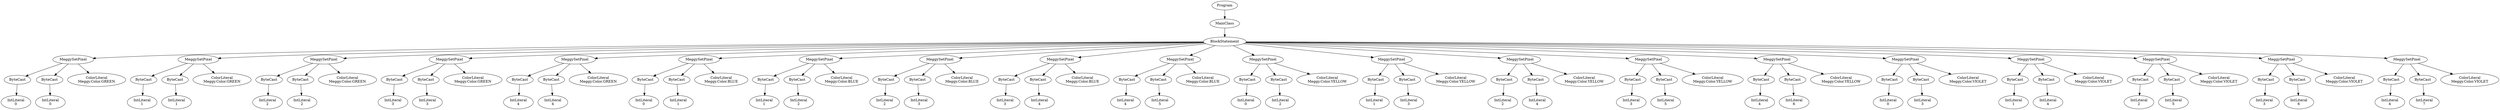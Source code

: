 digraph ASTGraph {
0 [ label="Program" ];
1 [ label="MainClass" ];
0 -> 1
2 [ label="BlockStatement" ];
1 -> 2
3 [ label="MeggySetPixel" ];
2 -> 3
4 [ label="ByteCast" ];
3 -> 4
5 [ label="IntLiteral\n0" ];
4 -> 5
6 [ label="ByteCast" ];
3 -> 6
7 [ label="IntLiteral\n0" ];
6 -> 7
8 [ label="ColorLiteral\nMeggy.Color.GREEN" ];
3 -> 8
9 [ label="MeggySetPixel" ];
2 -> 9
10 [ label="ByteCast" ];
9 -> 10
11 [ label="IntLiteral\n1" ];
10 -> 11
12 [ label="ByteCast" ];
9 -> 12
13 [ label="IntLiteral\n1" ];
12 -> 13
14 [ label="ColorLiteral\nMeggy.Color.GREEN" ];
9 -> 14
15 [ label="MeggySetPixel" ];
2 -> 15
16 [ label="ByteCast" ];
15 -> 16
17 [ label="IntLiteral\n2" ];
16 -> 17
18 [ label="ByteCast" ];
15 -> 18
19 [ label="IntLiteral\n2" ];
18 -> 19
20 [ label="ColorLiteral\nMeggy.Color.GREEN" ];
15 -> 20
21 [ label="MeggySetPixel" ];
2 -> 21
22 [ label="ByteCast" ];
21 -> 22
23 [ label="IntLiteral\n3" ];
22 -> 23
24 [ label="ByteCast" ];
21 -> 24
25 [ label="IntLiteral\n3" ];
24 -> 25
26 [ label="ColorLiteral\nMeggy.Color.GREEN" ];
21 -> 26
27 [ label="MeggySetPixel" ];
2 -> 27
28 [ label="ByteCast" ];
27 -> 28
29 [ label="IntLiteral\n4" ];
28 -> 29
30 [ label="ByteCast" ];
27 -> 30
31 [ label="IntLiteral\n4" ];
30 -> 31
32 [ label="ColorLiteral\nMeggy.Color.GREEN" ];
27 -> 32
33 [ label="MeggySetPixel" ];
2 -> 33
34 [ label="ByteCast" ];
33 -> 34
35 [ label="IntLiteral\n0" ];
34 -> 35
36 [ label="ByteCast" ];
33 -> 36
37 [ label="IntLiteral\n1" ];
36 -> 37
38 [ label="ColorLiteral\nMeggy.Color.BLUE" ];
33 -> 38
39 [ label="MeggySetPixel" ];
2 -> 39
40 [ label="ByteCast" ];
39 -> 40
41 [ label="IntLiteral\n1" ];
40 -> 41
42 [ label="ByteCast" ];
39 -> 42
43 [ label="IntLiteral\n2" ];
42 -> 43
44 [ label="ColorLiteral\nMeggy.Color.BLUE" ];
39 -> 44
45 [ label="MeggySetPixel" ];
2 -> 45
46 [ label="ByteCast" ];
45 -> 46
47 [ label="IntLiteral\n2" ];
46 -> 47
48 [ label="ByteCast" ];
45 -> 48
49 [ label="IntLiteral\n3" ];
48 -> 49
50 [ label="ColorLiteral\nMeggy.Color.BLUE" ];
45 -> 50
51 [ label="MeggySetPixel" ];
2 -> 51
52 [ label="ByteCast" ];
51 -> 52
53 [ label="IntLiteral\n3" ];
52 -> 53
54 [ label="ByteCast" ];
51 -> 54
55 [ label="IntLiteral\n4" ];
54 -> 55
56 [ label="ColorLiteral\nMeggy.Color.BLUE" ];
51 -> 56
57 [ label="MeggySetPixel" ];
2 -> 57
58 [ label="ByteCast" ];
57 -> 58
59 [ label="IntLiteral\n4" ];
58 -> 59
60 [ label="ByteCast" ];
57 -> 60
61 [ label="IntLiteral\n5" ];
60 -> 61
62 [ label="ColorLiteral\nMeggy.Color.BLUE" ];
57 -> 62
63 [ label="MeggySetPixel" ];
2 -> 63
64 [ label="ByteCast" ];
63 -> 64
65 [ label="IntLiteral\n0" ];
64 -> 65
66 [ label="ByteCast" ];
63 -> 66
67 [ label="IntLiteral\n2" ];
66 -> 67
68 [ label="ColorLiteral\nMeggy.Color.YELLOW" ];
63 -> 68
69 [ label="MeggySetPixel" ];
2 -> 69
70 [ label="ByteCast" ];
69 -> 70
71 [ label="IntLiteral\n1" ];
70 -> 71
72 [ label="ByteCast" ];
69 -> 72
73 [ label="IntLiteral\n3" ];
72 -> 73
74 [ label="ColorLiteral\nMeggy.Color.YELLOW" ];
69 -> 74
75 [ label="MeggySetPixel" ];
2 -> 75
76 [ label="ByteCast" ];
75 -> 76
77 [ label="IntLiteral\n2" ];
76 -> 77
78 [ label="ByteCast" ];
75 -> 78
79 [ label="IntLiteral\n4" ];
78 -> 79
80 [ label="ColorLiteral\nMeggy.Color.YELLOW" ];
75 -> 80
81 [ label="MeggySetPixel" ];
2 -> 81
82 [ label="ByteCast" ];
81 -> 82
83 [ label="IntLiteral\n3" ];
82 -> 83
84 [ label="ByteCast" ];
81 -> 84
85 [ label="IntLiteral\n5" ];
84 -> 85
86 [ label="ColorLiteral\nMeggy.Color.YELLOW" ];
81 -> 86
87 [ label="MeggySetPixel" ];
2 -> 87
88 [ label="ByteCast" ];
87 -> 88
89 [ label="IntLiteral\n4" ];
88 -> 89
90 [ label="ByteCast" ];
87 -> 90
91 [ label="IntLiteral\n6" ];
90 -> 91
92 [ label="ColorLiteral\nMeggy.Color.YELLOW" ];
87 -> 92
93 [ label="MeggySetPixel" ];
2 -> 93
94 [ label="ByteCast" ];
93 -> 94
95 [ label="IntLiteral\n0" ];
94 -> 95
96 [ label="ByteCast" ];
93 -> 96
97 [ label="IntLiteral\n3" ];
96 -> 97
98 [ label="ColorLiteral\nMeggy.Color.VIOLET" ];
93 -> 98
99 [ label="MeggySetPixel" ];
2 -> 99
100 [ label="ByteCast" ];
99 -> 100
101 [ label="IntLiteral\n1" ];
100 -> 101
102 [ label="ByteCast" ];
99 -> 102
103 [ label="IntLiteral\n4" ];
102 -> 103
104 [ label="ColorLiteral\nMeggy.Color.VIOLET" ];
99 -> 104
105 [ label="MeggySetPixel" ];
2 -> 105
106 [ label="ByteCast" ];
105 -> 106
107 [ label="IntLiteral\n2" ];
106 -> 107
108 [ label="ByteCast" ];
105 -> 108
109 [ label="IntLiteral\n5" ];
108 -> 109
110 [ label="ColorLiteral\nMeggy.Color.VIOLET" ];
105 -> 110
111 [ label="MeggySetPixel" ];
2 -> 111
112 [ label="ByteCast" ];
111 -> 112
113 [ label="IntLiteral\n3" ];
112 -> 113
114 [ label="ByteCast" ];
111 -> 114
115 [ label="IntLiteral\n6" ];
114 -> 115
116 [ label="ColorLiteral\nMeggy.Color.VIOLET" ];
111 -> 116
117 [ label="MeggySetPixel" ];
2 -> 117
118 [ label="ByteCast" ];
117 -> 118
119 [ label="IntLiteral\n4" ];
118 -> 119
120 [ label="ByteCast" ];
117 -> 120
121 [ label="IntLiteral\n7" ];
120 -> 121
122 [ label="ColorLiteral\nMeggy.Color.VIOLET" ];
117 -> 122
}
